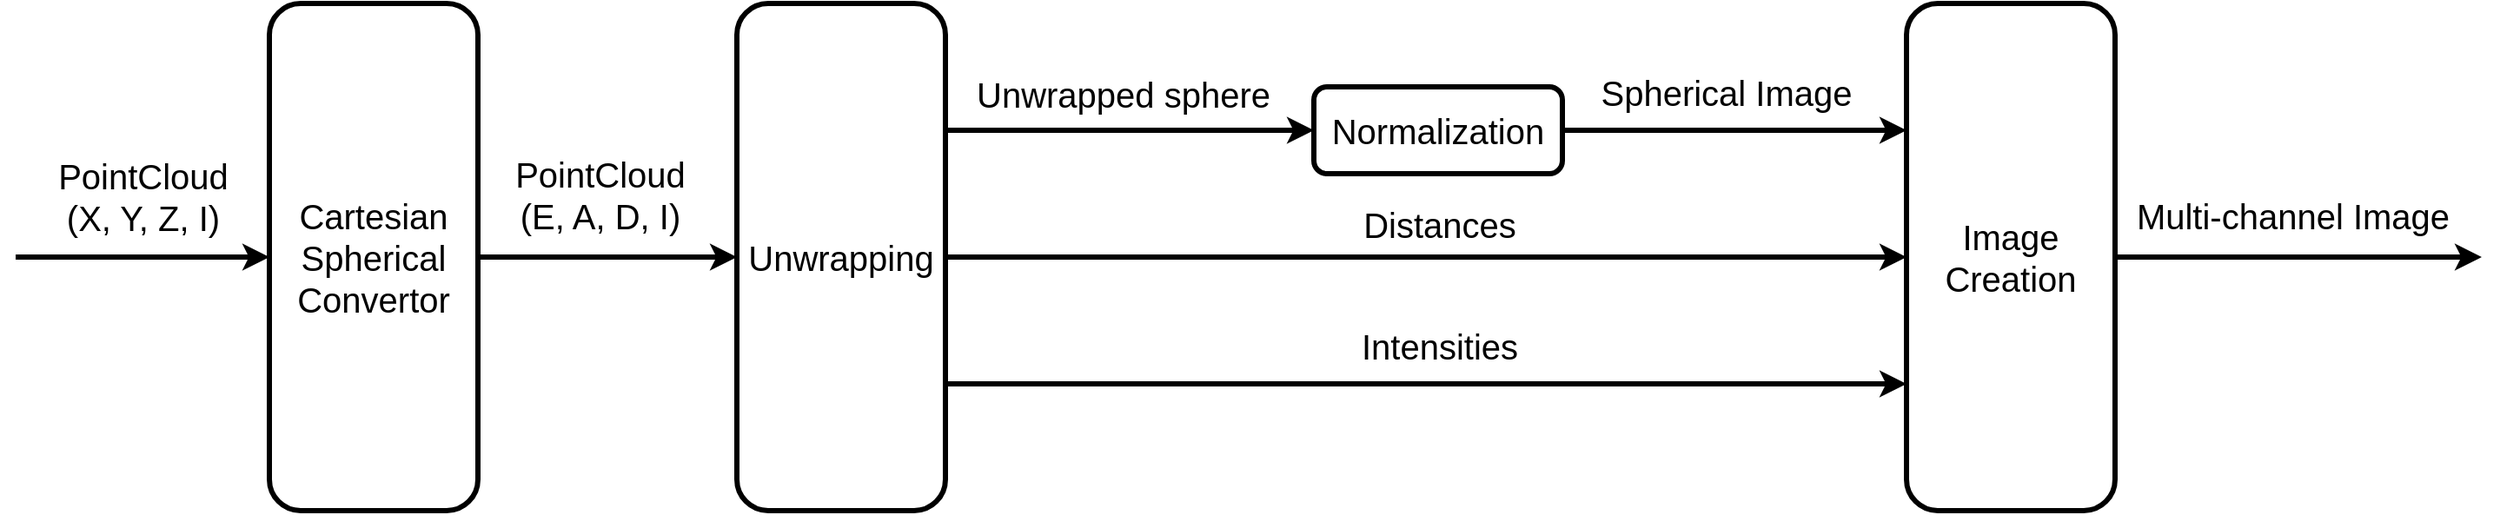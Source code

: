 <mxfile version="14.7.8" type="github">
  <diagram id="Lo27I6KwUBpTYxFiWJQo" name="Page-1">
    <mxGraphModel dx="1350" dy="774" grid="0" gridSize="10" guides="1" tooltips="1" connect="1" arrows="1" fold="1" page="1" pageScale="1" pageWidth="1654" pageHeight="1169" math="0" shadow="0">
      <root>
        <mxCell id="0" />
        <mxCell id="1" parent="0" />
        <mxCell id="cUs_cYtFZJ4uflNicQ8_-10" style="edgeStyle=orthogonalEdgeStyle;rounded=0;orthogonalLoop=1;jettySize=auto;html=1;strokeWidth=3;" edge="1" parent="1" source="cUs_cYtFZJ4uflNicQ8_-3" target="cUs_cYtFZJ4uflNicQ8_-8">
          <mxGeometry relative="1" as="geometry">
            <mxPoint x="381" y="438" as="sourcePoint" />
            <mxPoint x="553" y="383" as="targetPoint" />
          </mxGeometry>
        </mxCell>
        <mxCell id="cUs_cYtFZJ4uflNicQ8_-12" value="&lt;font style=&quot;font-size: 20px&quot;&gt;PointCloud&lt;br&gt;(E, A, D, I)&lt;br&gt;&lt;/font&gt;" style="edgeLabel;html=1;align=center;verticalAlign=middle;resizable=0;points=[];" vertex="1" connectable="0" parent="cUs_cYtFZJ4uflNicQ8_-10">
          <mxGeometry x="-0.18" relative="1" as="geometry">
            <mxPoint x="9" y="-36" as="offset" />
          </mxGeometry>
        </mxCell>
        <mxCell id="cUs_cYtFZJ4uflNicQ8_-3" value="&lt;span style=&quot;font-size: 20px&quot;&gt;Cartesian Spherical Convertor&lt;/span&gt;" style="rounded=1;whiteSpace=wrap;html=1;strokeWidth=3;" vertex="1" parent="1">
          <mxGeometry x="165" y="190" width="120" height="292" as="geometry" />
        </mxCell>
        <mxCell id="cUs_cYtFZJ4uflNicQ8_-4" value="" style="endArrow=classic;html=1;strokeWidth=3;" edge="1" parent="1" target="cUs_cYtFZJ4uflNicQ8_-3">
          <mxGeometry width="50" height="50" relative="1" as="geometry">
            <mxPoint x="19" y="336" as="sourcePoint" />
            <mxPoint x="42" y="311" as="targetPoint" />
          </mxGeometry>
        </mxCell>
        <mxCell id="cUs_cYtFZJ4uflNicQ8_-5" value="&lt;font style=&quot;font-size: 20px&quot;&gt;PointCloud&lt;br&gt;(X, Y, Z, I)&lt;/font&gt;" style="edgeLabel;html=1;align=center;verticalAlign=middle;resizable=0;points=[];" vertex="1" connectable="0" parent="cUs_cYtFZJ4uflNicQ8_-4">
          <mxGeometry x="-0.544" relative="1" as="geometry">
            <mxPoint x="39" y="-35" as="offset" />
          </mxGeometry>
        </mxCell>
        <mxCell id="cUs_cYtFZJ4uflNicQ8_-8" value="&lt;span style=&quot;font-size: 20px&quot;&gt;Unwrapping&lt;/span&gt;" style="rounded=1;whiteSpace=wrap;html=1;strokeWidth=3;" vertex="1" parent="1">
          <mxGeometry x="434" y="190" width="120" height="292" as="geometry" />
        </mxCell>
        <mxCell id="cUs_cYtFZJ4uflNicQ8_-13" value="" style="endArrow=classic;html=1;strokeWidth=3;exitX=1;exitY=0.75;exitDx=0;exitDy=0;entryX=0;entryY=0.75;entryDx=0;entryDy=0;" edge="1" parent="1" source="cUs_cYtFZJ4uflNicQ8_-8" target="cUs_cYtFZJ4uflNicQ8_-20">
          <mxGeometry width="50" height="50" relative="1" as="geometry">
            <mxPoint x="605" y="440" as="sourcePoint" />
            <mxPoint x="764" y="409" as="targetPoint" />
          </mxGeometry>
        </mxCell>
        <mxCell id="cUs_cYtFZJ4uflNicQ8_-18" value="&lt;font style=&quot;font-size: 20px&quot;&gt;Intensities&lt;/font&gt;" style="edgeLabel;html=1;align=center;verticalAlign=middle;resizable=0;points=[];" vertex="1" connectable="0" parent="cUs_cYtFZJ4uflNicQ8_-13">
          <mxGeometry x="-0.105" y="5" relative="1" as="geometry">
            <mxPoint x="36" y="-17" as="offset" />
          </mxGeometry>
        </mxCell>
        <mxCell id="cUs_cYtFZJ4uflNicQ8_-14" value="" style="endArrow=classic;html=1;strokeWidth=3;exitX=1;exitY=0.5;exitDx=0;exitDy=0;entryX=0;entryY=0.5;entryDx=0;entryDy=0;" edge="1" parent="1" source="cUs_cYtFZJ4uflNicQ8_-8" target="cUs_cYtFZJ4uflNicQ8_-20">
          <mxGeometry width="50" height="50" relative="1" as="geometry">
            <mxPoint x="564" y="391" as="sourcePoint" />
            <mxPoint x="764" y="336" as="targetPoint" />
          </mxGeometry>
        </mxCell>
        <mxCell id="cUs_cYtFZJ4uflNicQ8_-17" value="&lt;font style=&quot;font-size: 20px&quot;&gt;Distances&lt;/font&gt;" style="edgeLabel;html=1;align=center;verticalAlign=middle;resizable=0;points=[];" vertex="1" connectable="0" parent="cUs_cYtFZJ4uflNicQ8_-14">
          <mxGeometry x="-0.095" relative="1" as="geometry">
            <mxPoint x="34" y="-19" as="offset" />
          </mxGeometry>
        </mxCell>
        <mxCell id="cUs_cYtFZJ4uflNicQ8_-15" value="" style="endArrow=classic;html=1;strokeWidth=3;exitX=1;exitY=0.25;exitDx=0;exitDy=0;" edge="1" parent="1" source="cUs_cYtFZJ4uflNicQ8_-8" target="cUs_cYtFZJ4uflNicQ8_-19">
          <mxGeometry width="50" height="50" relative="1" as="geometry">
            <mxPoint x="574" y="401" as="sourcePoint" />
            <mxPoint x="764" y="263" as="targetPoint" />
          </mxGeometry>
        </mxCell>
        <mxCell id="cUs_cYtFZJ4uflNicQ8_-16" value="&lt;font style=&quot;font-size: 20px&quot;&gt;Unwrapped sphere&lt;/font&gt;" style="edgeLabel;html=1;align=center;verticalAlign=middle;resizable=0;points=[];" vertex="1" connectable="0" parent="cUs_cYtFZJ4uflNicQ8_-15">
          <mxGeometry x="-0.525" y="3" relative="1" as="geometry">
            <mxPoint x="51" y="-18" as="offset" />
          </mxGeometry>
        </mxCell>
        <mxCell id="cUs_cYtFZJ4uflNicQ8_-21" style="edgeStyle=orthogonalEdgeStyle;rounded=0;orthogonalLoop=1;jettySize=auto;html=1;entryX=0;entryY=0.25;entryDx=0;entryDy=0;strokeWidth=3;" edge="1" parent="1" source="cUs_cYtFZJ4uflNicQ8_-19" target="cUs_cYtFZJ4uflNicQ8_-20">
          <mxGeometry relative="1" as="geometry" />
        </mxCell>
        <mxCell id="cUs_cYtFZJ4uflNicQ8_-22" value="&lt;font style=&quot;font-size: 20px&quot;&gt;Spherical Image&lt;/font&gt;" style="edgeLabel;html=1;align=center;verticalAlign=middle;resizable=0;points=[];" vertex="1" connectable="0" parent="cUs_cYtFZJ4uflNicQ8_-21">
          <mxGeometry x="0.167" y="-1" relative="1" as="geometry">
            <mxPoint x="-22" y="-23" as="offset" />
          </mxGeometry>
        </mxCell>
        <mxCell id="cUs_cYtFZJ4uflNicQ8_-19" value="&lt;span style=&quot;font-size: 20px&quot;&gt;Normalization&lt;/span&gt;" style="rounded=1;whiteSpace=wrap;html=1;strokeWidth=3;" vertex="1" parent="1">
          <mxGeometry x="766" y="238" width="143" height="50" as="geometry" />
        </mxCell>
        <mxCell id="cUs_cYtFZJ4uflNicQ8_-20" value="&lt;span style=&quot;font-size: 20px&quot;&gt;Image Creation&lt;/span&gt;" style="rounded=1;whiteSpace=wrap;html=1;strokeWidth=3;" vertex="1" parent="1">
          <mxGeometry x="1107" y="190" width="120" height="292" as="geometry" />
        </mxCell>
        <mxCell id="cUs_cYtFZJ4uflNicQ8_-23" value="" style="endArrow=classic;html=1;strokeWidth=3;" edge="1" parent="1" source="cUs_cYtFZJ4uflNicQ8_-20">
          <mxGeometry width="50" height="50" relative="1" as="geometry">
            <mxPoint x="991" y="400" as="sourcePoint" />
            <mxPoint x="1438" y="336" as="targetPoint" />
          </mxGeometry>
        </mxCell>
        <mxCell id="cUs_cYtFZJ4uflNicQ8_-24" value="&lt;font style=&quot;font-size: 20px&quot;&gt;Multi-channel Image&lt;/font&gt;" style="edgeLabel;html=1;align=center;verticalAlign=middle;resizable=0;points=[];" vertex="1" connectable="0" parent="cUs_cYtFZJ4uflNicQ8_-23">
          <mxGeometry x="-0.283" y="-1" relative="1" as="geometry">
            <mxPoint x="26" y="-25" as="offset" />
          </mxGeometry>
        </mxCell>
      </root>
    </mxGraphModel>
  </diagram>
</mxfile>
